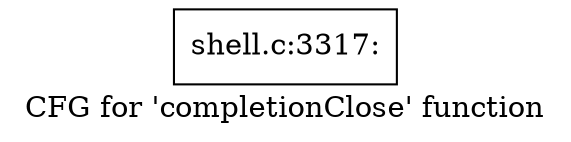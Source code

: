 digraph "CFG for 'completionClose' function" {
	label="CFG for 'completionClose' function";

	Node0x5602768b62f0 [shape=record,label="{shell.c:3317:}"];
}
